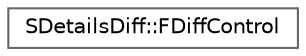 digraph "Graphical Class Hierarchy"
{
 // INTERACTIVE_SVG=YES
 // LATEX_PDF_SIZE
  bgcolor="transparent";
  edge [fontname=Helvetica,fontsize=10,labelfontname=Helvetica,labelfontsize=10];
  node [fontname=Helvetica,fontsize=10,shape=box,height=0.2,width=0.4];
  rankdir="LR";
  Node0 [id="Node000000",label="SDetailsDiff::FDiffControl",height=0.2,width=0.4,color="grey40", fillcolor="white", style="filled",URL="$d3/d5c/structSDetailsDiff_1_1FDiffControl.html",tooltip=" "];
}
